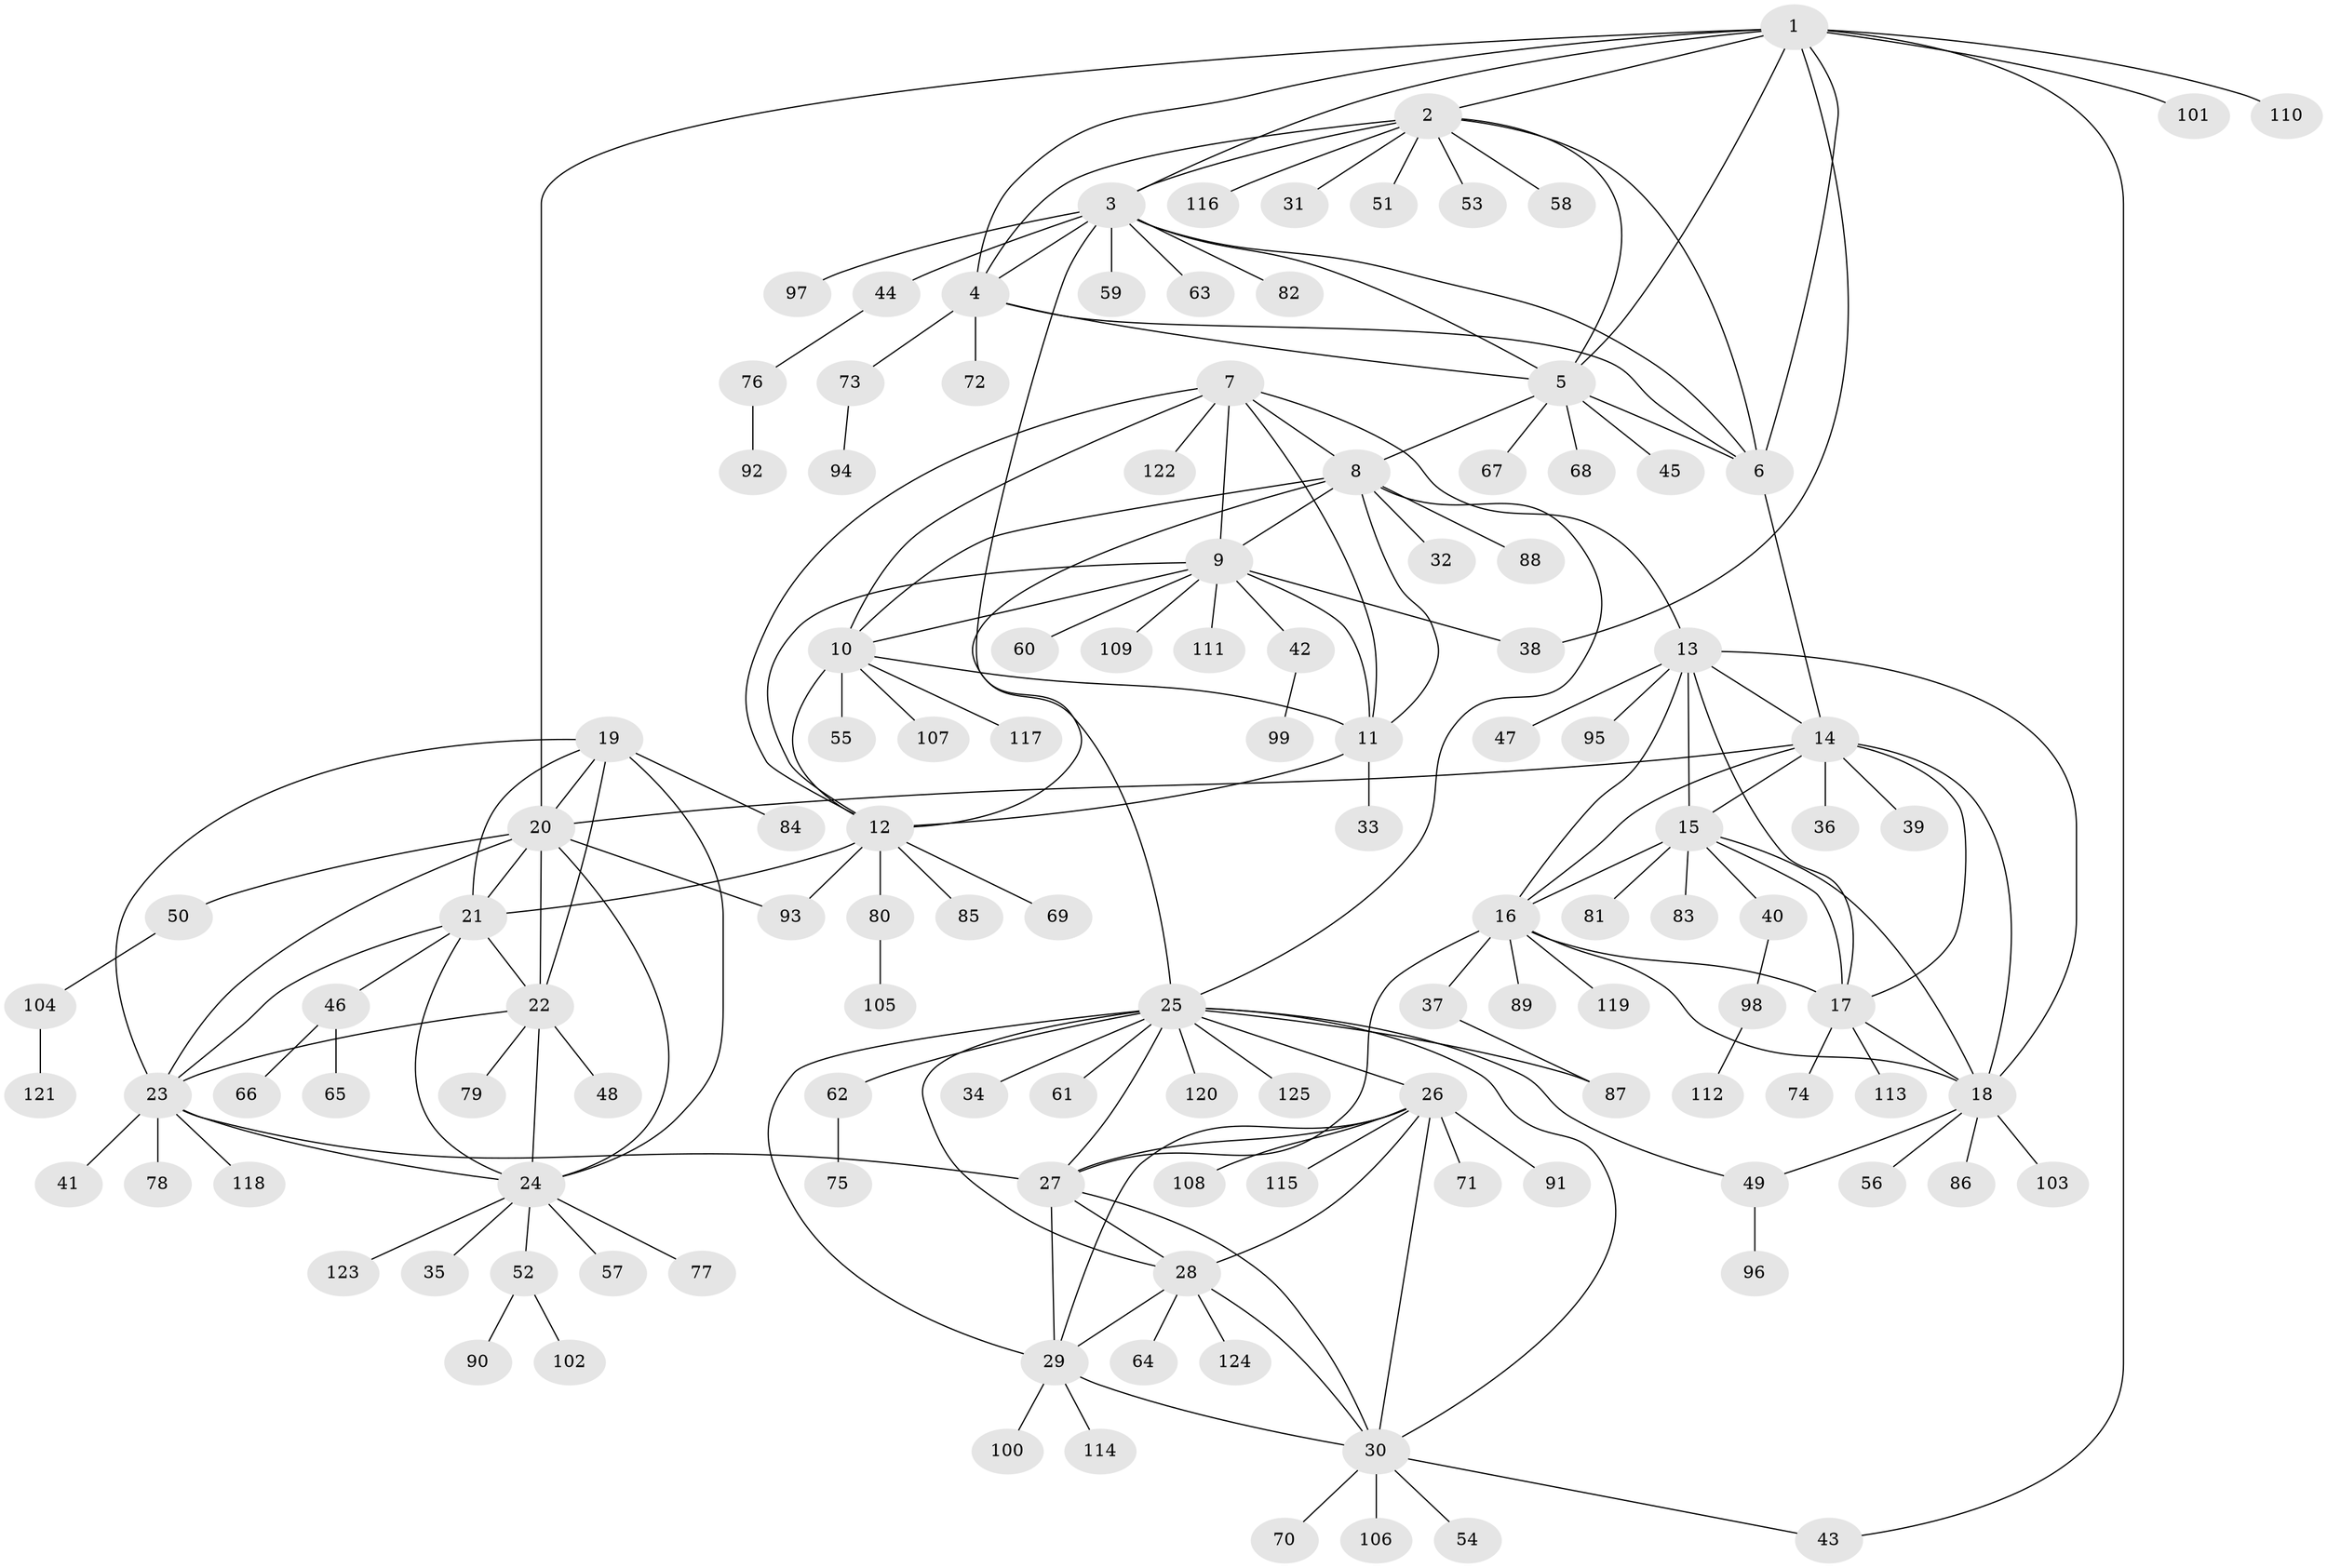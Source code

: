 // Generated by graph-tools (version 1.1) at 2025/26/03/09/25 03:26:46]
// undirected, 125 vertices, 185 edges
graph export_dot {
graph [start="1"]
  node [color=gray90,style=filled];
  1;
  2;
  3;
  4;
  5;
  6;
  7;
  8;
  9;
  10;
  11;
  12;
  13;
  14;
  15;
  16;
  17;
  18;
  19;
  20;
  21;
  22;
  23;
  24;
  25;
  26;
  27;
  28;
  29;
  30;
  31;
  32;
  33;
  34;
  35;
  36;
  37;
  38;
  39;
  40;
  41;
  42;
  43;
  44;
  45;
  46;
  47;
  48;
  49;
  50;
  51;
  52;
  53;
  54;
  55;
  56;
  57;
  58;
  59;
  60;
  61;
  62;
  63;
  64;
  65;
  66;
  67;
  68;
  69;
  70;
  71;
  72;
  73;
  74;
  75;
  76;
  77;
  78;
  79;
  80;
  81;
  82;
  83;
  84;
  85;
  86;
  87;
  88;
  89;
  90;
  91;
  92;
  93;
  94;
  95;
  96;
  97;
  98;
  99;
  100;
  101;
  102;
  103;
  104;
  105;
  106;
  107;
  108;
  109;
  110;
  111;
  112;
  113;
  114;
  115;
  116;
  117;
  118;
  119;
  120;
  121;
  122;
  123;
  124;
  125;
  1 -- 2;
  1 -- 3;
  1 -- 4;
  1 -- 5;
  1 -- 6;
  1 -- 20;
  1 -- 38;
  1 -- 43;
  1 -- 101;
  1 -- 110;
  2 -- 3;
  2 -- 4;
  2 -- 5;
  2 -- 6;
  2 -- 31;
  2 -- 51;
  2 -- 53;
  2 -- 58;
  2 -- 116;
  3 -- 4;
  3 -- 5;
  3 -- 6;
  3 -- 25;
  3 -- 44;
  3 -- 59;
  3 -- 63;
  3 -- 82;
  3 -- 97;
  4 -- 5;
  4 -- 6;
  4 -- 72;
  4 -- 73;
  5 -- 6;
  5 -- 8;
  5 -- 45;
  5 -- 67;
  5 -- 68;
  6 -- 14;
  7 -- 8;
  7 -- 9;
  7 -- 10;
  7 -- 11;
  7 -- 12;
  7 -- 13;
  7 -- 122;
  8 -- 9;
  8 -- 10;
  8 -- 11;
  8 -- 12;
  8 -- 25;
  8 -- 32;
  8 -- 88;
  9 -- 10;
  9 -- 11;
  9 -- 12;
  9 -- 38;
  9 -- 42;
  9 -- 60;
  9 -- 109;
  9 -- 111;
  10 -- 11;
  10 -- 12;
  10 -- 55;
  10 -- 107;
  10 -- 117;
  11 -- 12;
  11 -- 33;
  12 -- 21;
  12 -- 69;
  12 -- 80;
  12 -- 85;
  12 -- 93;
  13 -- 14;
  13 -- 15;
  13 -- 16;
  13 -- 17;
  13 -- 18;
  13 -- 47;
  13 -- 95;
  14 -- 15;
  14 -- 16;
  14 -- 17;
  14 -- 18;
  14 -- 20;
  14 -- 36;
  14 -- 39;
  15 -- 16;
  15 -- 17;
  15 -- 18;
  15 -- 40;
  15 -- 81;
  15 -- 83;
  16 -- 17;
  16 -- 18;
  16 -- 27;
  16 -- 37;
  16 -- 89;
  16 -- 119;
  17 -- 18;
  17 -- 74;
  17 -- 113;
  18 -- 49;
  18 -- 56;
  18 -- 86;
  18 -- 103;
  19 -- 20;
  19 -- 21;
  19 -- 22;
  19 -- 23;
  19 -- 24;
  19 -- 84;
  20 -- 21;
  20 -- 22;
  20 -- 23;
  20 -- 24;
  20 -- 50;
  20 -- 93;
  21 -- 22;
  21 -- 23;
  21 -- 24;
  21 -- 46;
  22 -- 23;
  22 -- 24;
  22 -- 48;
  22 -- 79;
  23 -- 24;
  23 -- 27;
  23 -- 41;
  23 -- 78;
  23 -- 118;
  24 -- 35;
  24 -- 52;
  24 -- 57;
  24 -- 77;
  24 -- 123;
  25 -- 26;
  25 -- 27;
  25 -- 28;
  25 -- 29;
  25 -- 30;
  25 -- 34;
  25 -- 49;
  25 -- 61;
  25 -- 62;
  25 -- 87;
  25 -- 120;
  25 -- 125;
  26 -- 27;
  26 -- 28;
  26 -- 29;
  26 -- 30;
  26 -- 71;
  26 -- 91;
  26 -- 108;
  26 -- 115;
  27 -- 28;
  27 -- 29;
  27 -- 30;
  28 -- 29;
  28 -- 30;
  28 -- 64;
  28 -- 124;
  29 -- 30;
  29 -- 100;
  29 -- 114;
  30 -- 43;
  30 -- 54;
  30 -- 70;
  30 -- 106;
  37 -- 87;
  40 -- 98;
  42 -- 99;
  44 -- 76;
  46 -- 65;
  46 -- 66;
  49 -- 96;
  50 -- 104;
  52 -- 90;
  52 -- 102;
  62 -- 75;
  73 -- 94;
  76 -- 92;
  80 -- 105;
  98 -- 112;
  104 -- 121;
}
